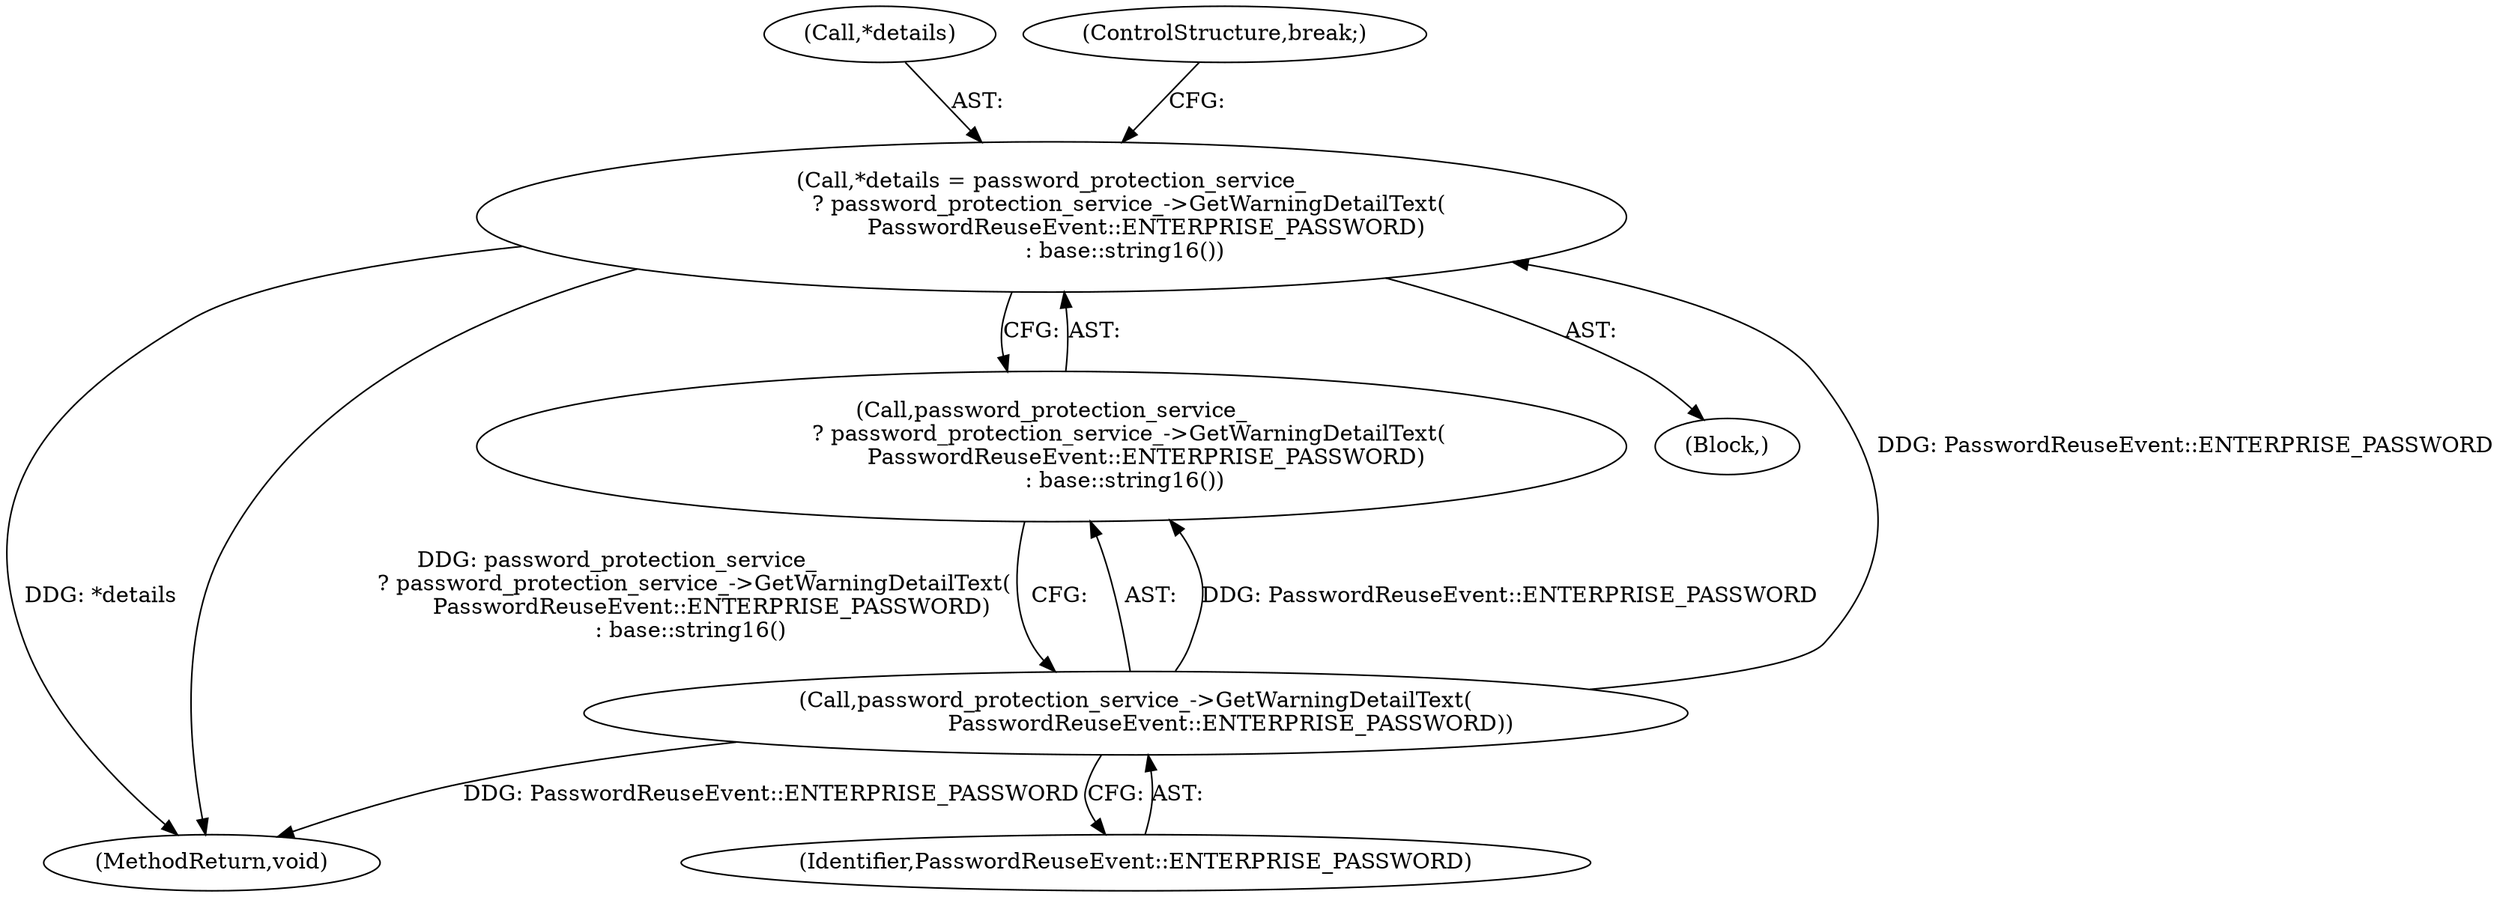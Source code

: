 digraph "0_Chrome_7cde8513c12a6e8ec5d1d1eb1cfd078d9adad3ef_0@pointer" {
"1000163" [label="(Call,*details = password_protection_service_\n                      ? password_protection_service_->GetWarningDetailText(\n                           PasswordReuseEvent::ENTERPRISE_PASSWORD)\n                     : base::string16())"];
"1000168" [label="(Call,password_protection_service_->GetWarningDetailText(\n                           PasswordReuseEvent::ENTERPRISE_PASSWORD))"];
"1000169" [label="(Identifier,PasswordReuseEvent::ENTERPRISE_PASSWORD)"];
"1000164" [label="(Call,*details)"];
"1000183" [label="(MethodReturn,void)"];
"1000168" [label="(Call,password_protection_service_->GetWarningDetailText(\n                           PasswordReuseEvent::ENTERPRISE_PASSWORD))"];
"1000166" [label="(Call,password_protection_service_\n                      ? password_protection_service_->GetWarningDetailText(\n                           PasswordReuseEvent::ENTERPRISE_PASSWORD)\n                     : base::string16())"];
"1000163" [label="(Call,*details = password_protection_service_\n                      ? password_protection_service_->GetWarningDetailText(\n                           PasswordReuseEvent::ENTERPRISE_PASSWORD)\n                     : base::string16())"];
"1000171" [label="(ControlStructure,break;)"];
"1000107" [label="(Block,)"];
"1000163" -> "1000107"  [label="AST: "];
"1000163" -> "1000166"  [label="CFG: "];
"1000164" -> "1000163"  [label="AST: "];
"1000166" -> "1000163"  [label="AST: "];
"1000171" -> "1000163"  [label="CFG: "];
"1000163" -> "1000183"  [label="DDG: *details"];
"1000163" -> "1000183"  [label="DDG: password_protection_service_\n                      ? password_protection_service_->GetWarningDetailText(\n                           PasswordReuseEvent::ENTERPRISE_PASSWORD)\n                     : base::string16()"];
"1000168" -> "1000163"  [label="DDG: PasswordReuseEvent::ENTERPRISE_PASSWORD"];
"1000168" -> "1000166"  [label="AST: "];
"1000168" -> "1000169"  [label="CFG: "];
"1000169" -> "1000168"  [label="AST: "];
"1000166" -> "1000168"  [label="CFG: "];
"1000168" -> "1000183"  [label="DDG: PasswordReuseEvent::ENTERPRISE_PASSWORD"];
"1000168" -> "1000166"  [label="DDG: PasswordReuseEvent::ENTERPRISE_PASSWORD"];
}
